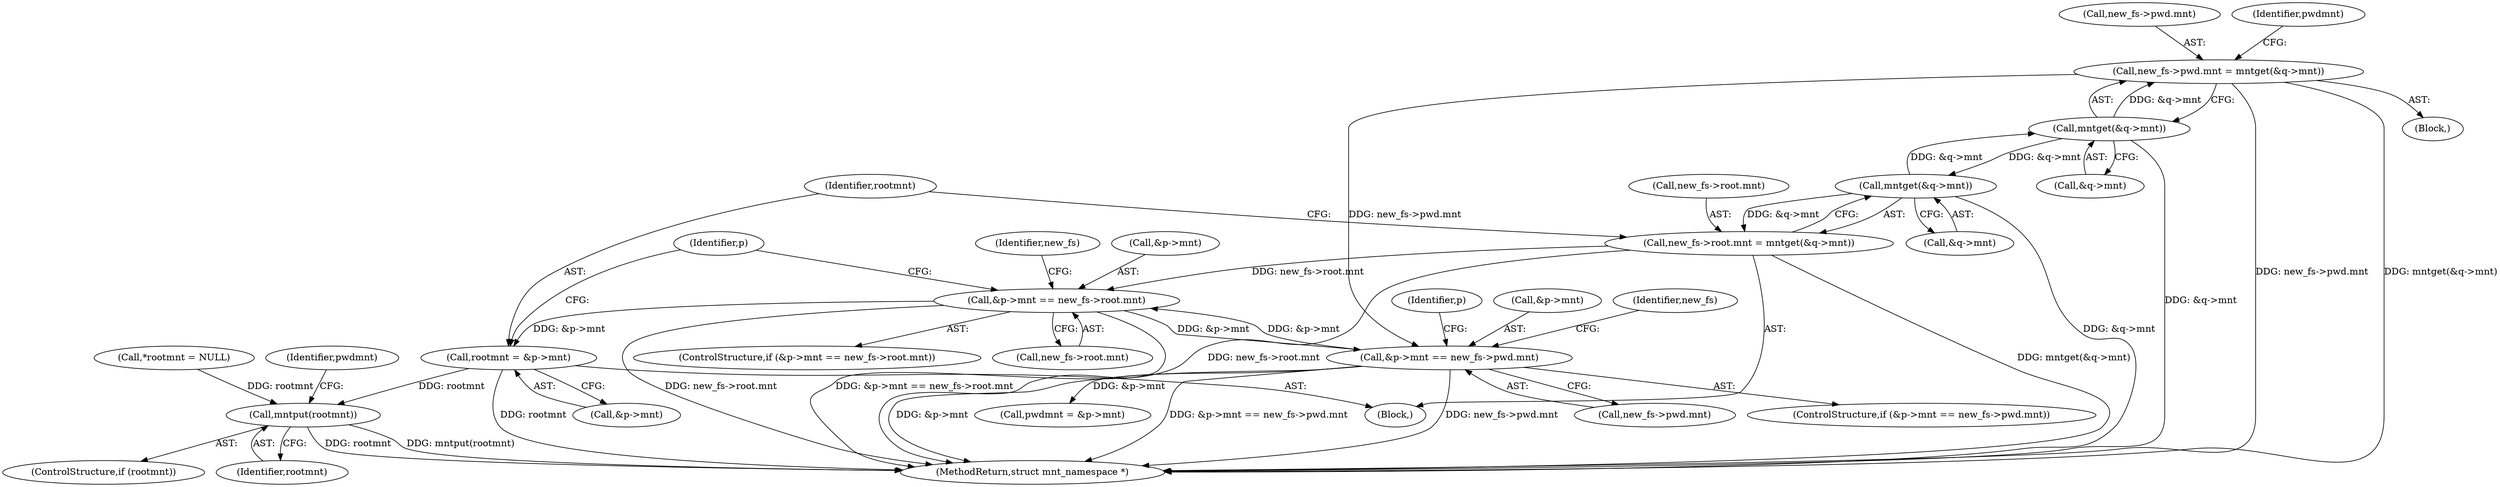 digraph "0_linux_d29216842a85c7970c536108e093963f02714498_2@pointer" {
"1000219" [label="(Call,rootmnt = &p->mnt)"];
"1000197" [label="(Call,&p->mnt == new_fs->root.mnt)"];
"1000226" [label="(Call,&p->mnt == new_fs->pwd.mnt)"];
"1000237" [label="(Call,new_fs->pwd.mnt = mntget(&q->mnt))"];
"1000243" [label="(Call,mntget(&q->mnt))"];
"1000214" [label="(Call,mntget(&q->mnt))"];
"1000208" [label="(Call,new_fs->root.mnt = mntget(&q->mnt))"];
"1000283" [label="(Call,mntput(rootmnt))"];
"1000283" [label="(Call,mntput(rootmnt))"];
"1000208" [label="(Call,new_fs->root.mnt = mntget(&q->mnt))"];
"1000110" [label="(Call,*rootmnt = NULL)"];
"1000236" [label="(Block,)"];
"1000211" [label="(Identifier,new_fs)"];
"1000225" [label="(ControlStructure,if (&p->mnt == new_fs->pwd.mnt))"];
"1000281" [label="(ControlStructure,if (rootmnt))"];
"1000255" [label="(Identifier,p)"];
"1000231" [label="(Call,new_fs->pwd.mnt)"];
"1000291" [label="(MethodReturn,struct mnt_namespace *)"];
"1000221" [label="(Call,&p->mnt)"];
"1000196" [label="(ControlStructure,if (&p->mnt == new_fs->root.mnt))"];
"1000248" [label="(Call,pwdmnt = &p->mnt)"];
"1000202" [label="(Call,new_fs->root.mnt)"];
"1000219" [label="(Call,rootmnt = &p->mnt)"];
"1000220" [label="(Identifier,rootmnt)"];
"1000198" [label="(Call,&p->mnt)"];
"1000238" [label="(Call,new_fs->pwd.mnt)"];
"1000215" [label="(Call,&q->mnt)"];
"1000286" [label="(Identifier,pwdmnt)"];
"1000209" [label="(Call,new_fs->root.mnt)"];
"1000284" [label="(Identifier,rootmnt)"];
"1000214" [label="(Call,mntget(&q->mnt))"];
"1000227" [label="(Call,&p->mnt)"];
"1000197" [label="(Call,&p->mnt == new_fs->root.mnt)"];
"1000249" [label="(Identifier,pwdmnt)"];
"1000237" [label="(Call,new_fs->pwd.mnt = mntget(&q->mnt))"];
"1000244" [label="(Call,&q->mnt)"];
"1000226" [label="(Call,&p->mnt == new_fs->pwd.mnt)"];
"1000229" [label="(Identifier,p)"];
"1000243" [label="(Call,mntget(&q->mnt))"];
"1000240" [label="(Identifier,new_fs)"];
"1000207" [label="(Block,)"];
"1000219" -> "1000207"  [label="AST: "];
"1000219" -> "1000221"  [label="CFG: "];
"1000220" -> "1000219"  [label="AST: "];
"1000221" -> "1000219"  [label="AST: "];
"1000229" -> "1000219"  [label="CFG: "];
"1000219" -> "1000291"  [label="DDG: rootmnt"];
"1000197" -> "1000219"  [label="DDG: &p->mnt"];
"1000219" -> "1000283"  [label="DDG: rootmnt"];
"1000197" -> "1000196"  [label="AST: "];
"1000197" -> "1000202"  [label="CFG: "];
"1000198" -> "1000197"  [label="AST: "];
"1000202" -> "1000197"  [label="AST: "];
"1000211" -> "1000197"  [label="CFG: "];
"1000229" -> "1000197"  [label="CFG: "];
"1000197" -> "1000291"  [label="DDG: &p->mnt == new_fs->root.mnt"];
"1000197" -> "1000291"  [label="DDG: new_fs->root.mnt"];
"1000226" -> "1000197"  [label="DDG: &p->mnt"];
"1000208" -> "1000197"  [label="DDG: new_fs->root.mnt"];
"1000197" -> "1000226"  [label="DDG: &p->mnt"];
"1000226" -> "1000225"  [label="AST: "];
"1000226" -> "1000231"  [label="CFG: "];
"1000227" -> "1000226"  [label="AST: "];
"1000231" -> "1000226"  [label="AST: "];
"1000240" -> "1000226"  [label="CFG: "];
"1000255" -> "1000226"  [label="CFG: "];
"1000226" -> "1000291"  [label="DDG: new_fs->pwd.mnt"];
"1000226" -> "1000291"  [label="DDG: &p->mnt"];
"1000226" -> "1000291"  [label="DDG: &p->mnt == new_fs->pwd.mnt"];
"1000237" -> "1000226"  [label="DDG: new_fs->pwd.mnt"];
"1000226" -> "1000248"  [label="DDG: &p->mnt"];
"1000237" -> "1000236"  [label="AST: "];
"1000237" -> "1000243"  [label="CFG: "];
"1000238" -> "1000237"  [label="AST: "];
"1000243" -> "1000237"  [label="AST: "];
"1000249" -> "1000237"  [label="CFG: "];
"1000237" -> "1000291"  [label="DDG: new_fs->pwd.mnt"];
"1000237" -> "1000291"  [label="DDG: mntget(&q->mnt)"];
"1000243" -> "1000237"  [label="DDG: &q->mnt"];
"1000243" -> "1000244"  [label="CFG: "];
"1000244" -> "1000243"  [label="AST: "];
"1000243" -> "1000291"  [label="DDG: &q->mnt"];
"1000243" -> "1000214"  [label="DDG: &q->mnt"];
"1000214" -> "1000243"  [label="DDG: &q->mnt"];
"1000214" -> "1000208"  [label="AST: "];
"1000214" -> "1000215"  [label="CFG: "];
"1000215" -> "1000214"  [label="AST: "];
"1000208" -> "1000214"  [label="CFG: "];
"1000214" -> "1000291"  [label="DDG: &q->mnt"];
"1000214" -> "1000208"  [label="DDG: &q->mnt"];
"1000208" -> "1000207"  [label="AST: "];
"1000209" -> "1000208"  [label="AST: "];
"1000220" -> "1000208"  [label="CFG: "];
"1000208" -> "1000291"  [label="DDG: new_fs->root.mnt"];
"1000208" -> "1000291"  [label="DDG: mntget(&q->mnt)"];
"1000283" -> "1000281"  [label="AST: "];
"1000283" -> "1000284"  [label="CFG: "];
"1000284" -> "1000283"  [label="AST: "];
"1000286" -> "1000283"  [label="CFG: "];
"1000283" -> "1000291"  [label="DDG: rootmnt"];
"1000283" -> "1000291"  [label="DDG: mntput(rootmnt)"];
"1000110" -> "1000283"  [label="DDG: rootmnt"];
}
